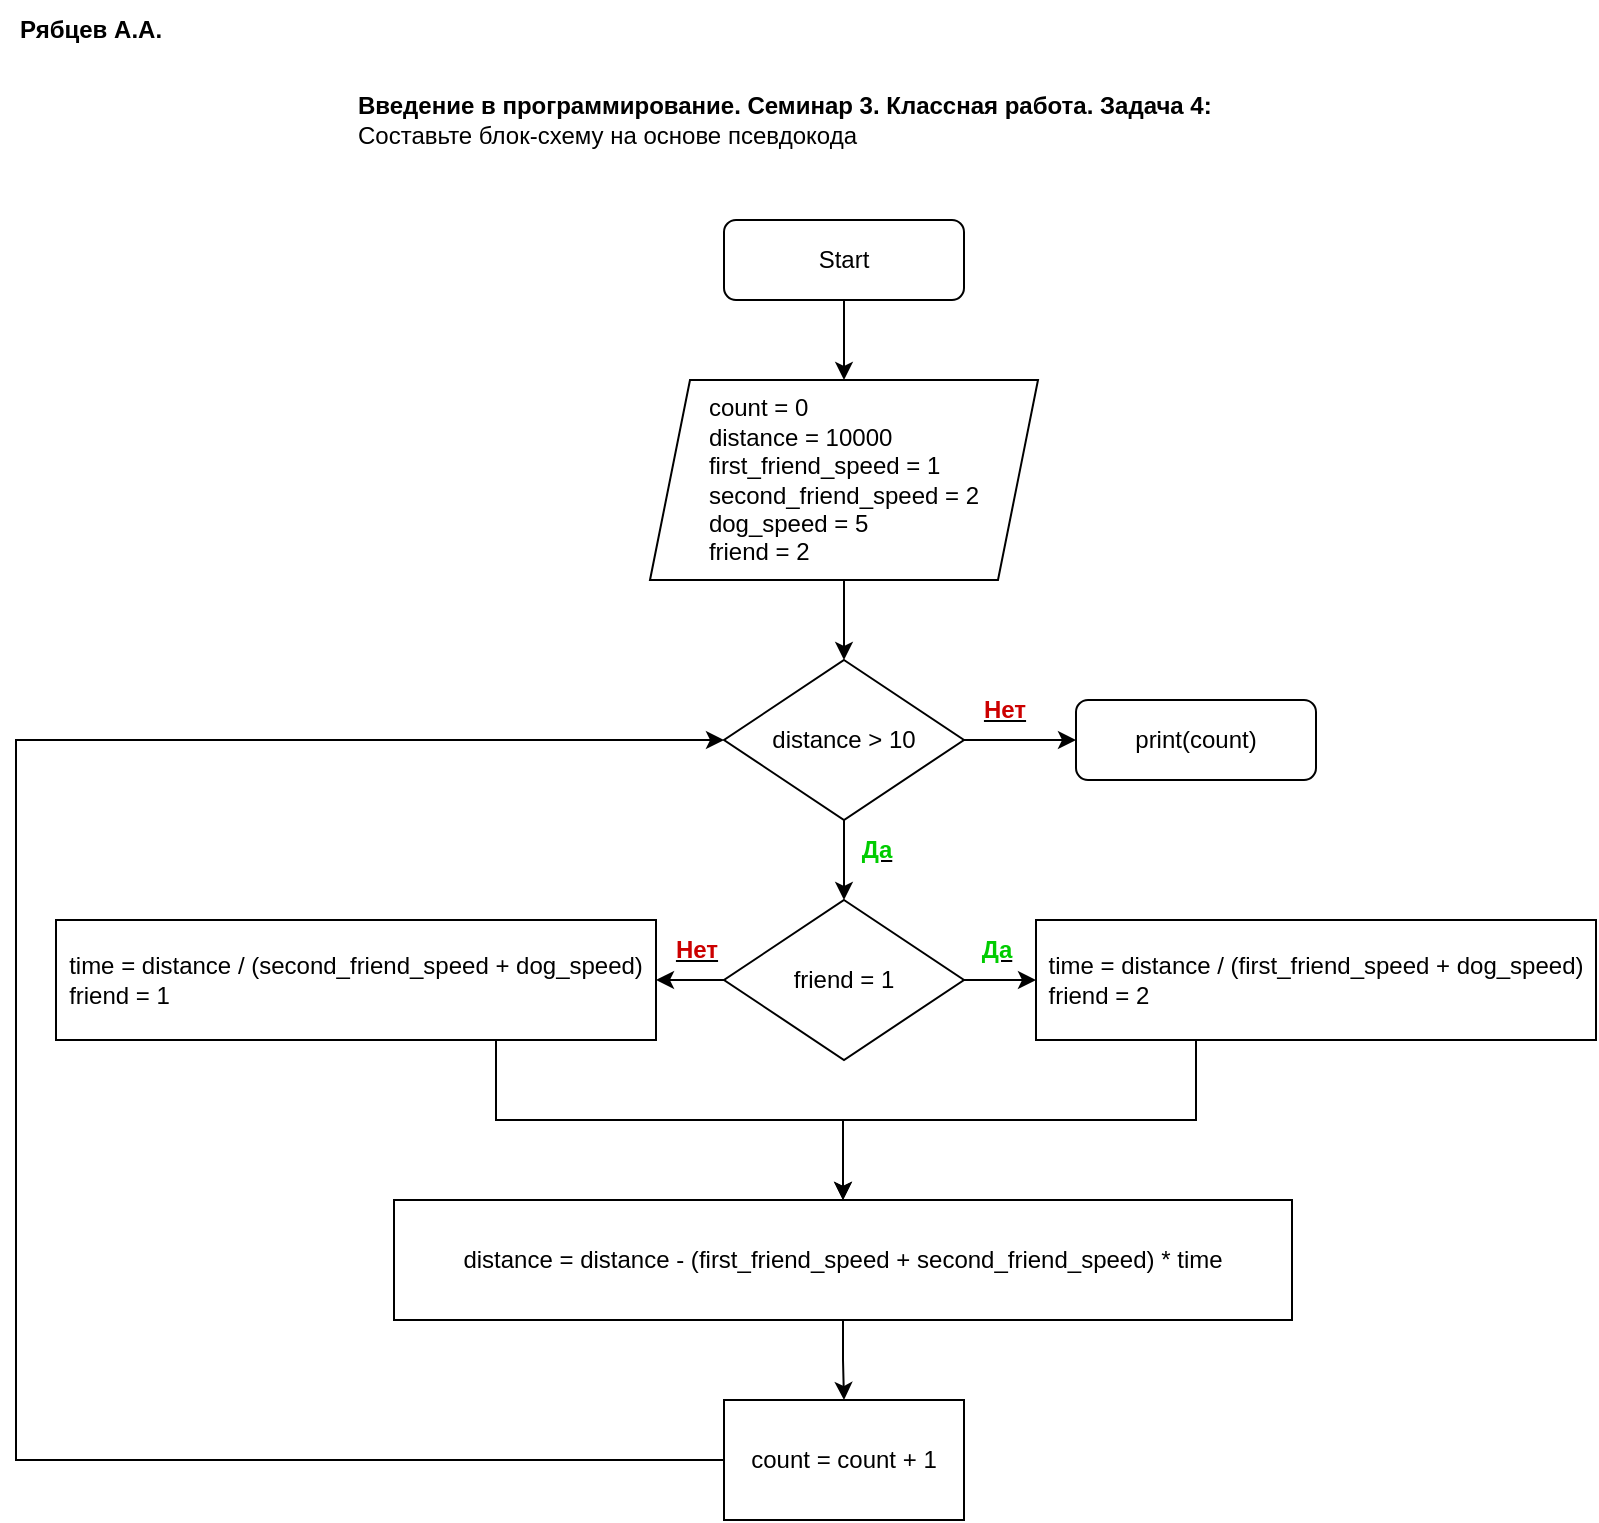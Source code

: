 <mxfile version="20.7.2" type="github">
  <diagram id="C5RBs43oDa-KdzZeNtuy" name="Page-1">
    <mxGraphModel dx="2074" dy="1116" grid="1" gridSize="10" guides="1" tooltips="1" connect="1" arrows="1" fold="1" page="1" pageScale="1" pageWidth="827" pageHeight="1169" math="0" shadow="0">
      <root>
        <mxCell id="WIyWlLk6GJQsqaUBKTNV-0" />
        <mxCell id="WIyWlLk6GJQsqaUBKTNV-1" parent="WIyWlLk6GJQsqaUBKTNV-0" />
        <mxCell id="3aKa_WKCUBxdol2h5LOq-13" value="" style="edgeStyle=orthogonalEdgeStyle;rounded=0;orthogonalLoop=1;jettySize=auto;html=1;" parent="WIyWlLk6GJQsqaUBKTNV-1" source="5Rgdo_TbM8ZFMw4HnDZ8-20" target="5Rgdo_TbM8ZFMw4HnDZ8-23" edge="1">
          <mxGeometry relative="1" as="geometry" />
        </mxCell>
        <mxCell id="5Rgdo_TbM8ZFMw4HnDZ8-20" value="Start" style="rounded=1;whiteSpace=wrap;html=1;fontSize=12;glass=0;strokeWidth=1;shadow=0;" parent="WIyWlLk6GJQsqaUBKTNV-1" vertex="1">
          <mxGeometry x="374" y="120" width="120" height="40" as="geometry" />
        </mxCell>
        <mxCell id="5Rgdo_TbM8ZFMw4HnDZ8-21" value="print(count)" style="rounded=1;whiteSpace=wrap;html=1;fontSize=12;glass=0;strokeWidth=1;shadow=0;" parent="WIyWlLk6GJQsqaUBKTNV-1" vertex="1">
          <mxGeometry x="550" y="360" width="120" height="40" as="geometry" />
        </mxCell>
        <mxCell id="3aKa_WKCUBxdol2h5LOq-14" value="" style="edgeStyle=orthogonalEdgeStyle;rounded=0;orthogonalLoop=1;jettySize=auto;html=1;" parent="WIyWlLk6GJQsqaUBKTNV-1" source="5Rgdo_TbM8ZFMw4HnDZ8-23" target="5Rgdo_TbM8ZFMw4HnDZ8-30" edge="1">
          <mxGeometry relative="1" as="geometry" />
        </mxCell>
        <mxCell id="5Rgdo_TbM8ZFMw4HnDZ8-23" value="&lt;div style=&quot;text-align: justify;&quot;&gt;count = 0&lt;/div&gt;&lt;div style=&quot;text-align: justify;&quot;&gt;distance = 10000&lt;/div&gt;&lt;div style=&quot;text-align: justify;&quot;&gt;first_friend_speed = 1&lt;/div&gt;&lt;div style=&quot;text-align: justify;&quot;&gt;second_friend_speed = 2&lt;br&gt;&lt;/div&gt;&lt;div style=&quot;text-align: justify;&quot;&gt;dog_speed = 5&lt;/div&gt;&lt;div style=&quot;text-align: justify;&quot;&gt;friend = 2&lt;/div&gt;" style="shape=parallelogram;perimeter=parallelogramPerimeter;whiteSpace=wrap;html=1;fixedSize=1;" parent="WIyWlLk6GJQsqaUBKTNV-1" vertex="1">
          <mxGeometry x="337" y="200" width="194" height="100" as="geometry" />
        </mxCell>
        <mxCell id="5Rgdo_TbM8ZFMw4HnDZ8-27" value="&lt;b&gt;Введение в программирование. Семинар 3. Классная работа. Задача 4:&lt;br&gt;&lt;/b&gt;&lt;div&gt;Составьте блок-схему на основе псевдокода&lt;br&gt;&lt;/div&gt;" style="text;html=1;align=left;verticalAlign=middle;resizable=0;points=[];autosize=1;strokeColor=none;fillColor=none;" parent="WIyWlLk6GJQsqaUBKTNV-1" vertex="1">
          <mxGeometry x="189" y="50" width="450" height="40" as="geometry" />
        </mxCell>
        <mxCell id="5Rgdo_TbM8ZFMw4HnDZ8-29" value="" style="edgeStyle=orthogonalEdgeStyle;rounded=0;orthogonalLoop=1;jettySize=auto;html=1;" parent="WIyWlLk6GJQsqaUBKTNV-1" source="5Rgdo_TbM8ZFMw4HnDZ8-30" target="5Rgdo_TbM8ZFMw4HnDZ8-21" edge="1">
          <mxGeometry relative="1" as="geometry" />
        </mxCell>
        <mxCell id="3aKa_WKCUBxdol2h5LOq-15" value="" style="edgeStyle=orthogonalEdgeStyle;rounded=0;orthogonalLoop=1;jettySize=auto;html=1;" parent="WIyWlLk6GJQsqaUBKTNV-1" source="5Rgdo_TbM8ZFMw4HnDZ8-30" target="3aKa_WKCUBxdol2h5LOq-7" edge="1">
          <mxGeometry relative="1" as="geometry" />
        </mxCell>
        <mxCell id="5Rgdo_TbM8ZFMw4HnDZ8-30" value="distance &amp;gt; 10" style="rhombus;whiteSpace=wrap;html=1;" parent="WIyWlLk6GJQsqaUBKTNV-1" vertex="1">
          <mxGeometry x="374" y="340" width="120" height="80" as="geometry" />
        </mxCell>
        <mxCell id="5Rgdo_TbM8ZFMw4HnDZ8-43" value="" style="edgeStyle=orthogonalEdgeStyle;rounded=0;orthogonalLoop=1;jettySize=auto;html=1;" parent="WIyWlLk6GJQsqaUBKTNV-1" source="5Rgdo_TbM8ZFMw4HnDZ8-36" target="5Rgdo_TbM8ZFMw4HnDZ8-39" edge="1">
          <mxGeometry relative="1" as="geometry" />
        </mxCell>
        <mxCell id="5Rgdo_TbM8ZFMw4HnDZ8-36" value="distance = distance - (&lt;span style=&quot;text-align: left;&quot;&gt;first_friend_speed +&amp;nbsp;&lt;/span&gt;&lt;span style=&quot;text-align: left;&quot;&gt;second_friend_speed) * time&lt;/span&gt;" style="rounded=0;whiteSpace=wrap;html=1;" parent="WIyWlLk6GJQsqaUBKTNV-1" vertex="1">
          <mxGeometry x="209" y="610" width="449" height="60" as="geometry" />
        </mxCell>
        <mxCell id="5Rgdo_TbM8ZFMw4HnDZ8-38" value="&lt;b&gt;Рябцев А.А.&lt;/b&gt;" style="text;html=1;align=left;verticalAlign=middle;resizable=0;points=[];autosize=1;strokeColor=none;fillColor=none;" parent="WIyWlLk6GJQsqaUBKTNV-1" vertex="1">
          <mxGeometry x="20" y="10" width="90" height="30" as="geometry" />
        </mxCell>
        <mxCell id="5Rgdo_TbM8ZFMw4HnDZ8-42" style="edgeStyle=orthogonalEdgeStyle;rounded=0;orthogonalLoop=1;jettySize=auto;html=1;entryX=0;entryY=0.5;entryDx=0;entryDy=0;exitX=0;exitY=0.5;exitDx=0;exitDy=0;exitPerimeter=0;" parent="WIyWlLk6GJQsqaUBKTNV-1" source="5Rgdo_TbM8ZFMw4HnDZ8-39" target="5Rgdo_TbM8ZFMw4HnDZ8-30" edge="1">
          <mxGeometry relative="1" as="geometry">
            <Array as="points">
              <mxPoint x="20" y="740" />
              <mxPoint x="20" y="380" />
            </Array>
          </mxGeometry>
        </mxCell>
        <mxCell id="5Rgdo_TbM8ZFMw4HnDZ8-39" value="count = count + 1" style="rounded=0;whiteSpace=wrap;html=1;" parent="WIyWlLk6GJQsqaUBKTNV-1" vertex="1">
          <mxGeometry x="374" y="710" width="120" height="60" as="geometry" />
        </mxCell>
        <mxCell id="3aKa_WKCUBxdol2h5LOq-11" style="edgeStyle=orthogonalEdgeStyle;rounded=0;orthogonalLoop=1;jettySize=auto;html=1;entryX=0.5;entryY=0;entryDx=0;entryDy=0;" parent="WIyWlLk6GJQsqaUBKTNV-1" source="3aKa_WKCUBxdol2h5LOq-2" target="5Rgdo_TbM8ZFMw4HnDZ8-36" edge="1">
          <mxGeometry relative="1" as="geometry">
            <Array as="points">
              <mxPoint x="260" y="570" />
              <mxPoint x="434" y="570" />
            </Array>
          </mxGeometry>
        </mxCell>
        <mxCell id="3aKa_WKCUBxdol2h5LOq-2" value="&lt;div style=&quot;border-color: var(--border-color); text-align: left;&quot;&gt;&lt;span style=&quot;border-color: var(--border-color); background-color: initial;&quot;&gt;time = distance / (&lt;/span&gt;&lt;span style=&quot;border-color: var(--border-color); background-color: initial;&quot;&gt;second_friend_speed + dog_speed)&lt;/span&gt;&lt;/div&gt;&lt;span style=&quot;border-color: var(--border-color);&quot;&gt;&lt;div style=&quot;border-color: var(--border-color); text-align: left;&quot;&gt;&lt;span style=&quot;border-color: var(--border-color); background-color: initial;&quot;&gt;friend = 1&lt;/span&gt;&lt;/div&gt;&lt;/span&gt;" style="rounded=0;whiteSpace=wrap;html=1;" parent="WIyWlLk6GJQsqaUBKTNV-1" vertex="1">
          <mxGeometry x="40" y="470" width="300" height="60" as="geometry" />
        </mxCell>
        <mxCell id="3aKa_WKCUBxdol2h5LOq-9" value="" style="edgeStyle=orthogonalEdgeStyle;rounded=0;orthogonalLoop=1;jettySize=auto;html=1;" parent="WIyWlLk6GJQsqaUBKTNV-1" source="3aKa_WKCUBxdol2h5LOq-7" target="3aKa_WKCUBxdol2h5LOq-8" edge="1">
          <mxGeometry relative="1" as="geometry" />
        </mxCell>
        <mxCell id="3aKa_WKCUBxdol2h5LOq-10" value="" style="edgeStyle=orthogonalEdgeStyle;rounded=0;orthogonalLoop=1;jettySize=auto;html=1;" parent="WIyWlLk6GJQsqaUBKTNV-1" source="3aKa_WKCUBxdol2h5LOq-7" target="3aKa_WKCUBxdol2h5LOq-2" edge="1">
          <mxGeometry relative="1" as="geometry" />
        </mxCell>
        <mxCell id="3aKa_WKCUBxdol2h5LOq-7" value="friend = 1" style="rhombus;whiteSpace=wrap;html=1;" parent="WIyWlLk6GJQsqaUBKTNV-1" vertex="1">
          <mxGeometry x="374" y="460" width="120" height="80" as="geometry" />
        </mxCell>
        <mxCell id="3aKa_WKCUBxdol2h5LOq-12" style="edgeStyle=orthogonalEdgeStyle;rounded=0;orthogonalLoop=1;jettySize=auto;html=1;entryX=0.5;entryY=0;entryDx=0;entryDy=0;" parent="WIyWlLk6GJQsqaUBKTNV-1" source="3aKa_WKCUBxdol2h5LOq-8" target="5Rgdo_TbM8ZFMw4HnDZ8-36" edge="1">
          <mxGeometry relative="1" as="geometry">
            <Array as="points">
              <mxPoint x="610" y="570" />
              <mxPoint x="434" y="570" />
            </Array>
          </mxGeometry>
        </mxCell>
        <mxCell id="3aKa_WKCUBxdol2h5LOq-8" value="&lt;div style=&quot;text-align: left;&quot;&gt;&lt;span style=&quot;background-color: initial;&quot;&gt;time = distance / (&lt;/span&gt;&lt;span style=&quot;background-color: initial;&quot;&gt;first_friend_speed + dog_speed)&lt;/span&gt;&lt;/div&gt;&lt;span style=&quot;&quot;&gt;&lt;div style=&quot;text-align: left;&quot;&gt;&lt;span style=&quot;background-color: initial;&quot;&gt;friend = 2&lt;/span&gt;&lt;/div&gt;&lt;/span&gt;" style="rounded=0;whiteSpace=wrap;html=1;" parent="WIyWlLk6GJQsqaUBKTNV-1" vertex="1">
          <mxGeometry x="530" y="470" width="280" height="60" as="geometry" />
        </mxCell>
        <mxCell id="IB8hdY6wW_iwLdXikPpK-0" value="&lt;b&gt;&lt;u&gt;&lt;font color=&quot;#00cc00&quot;&gt;Да&lt;/font&gt;&lt;/u&gt;&lt;/b&gt;" style="text;html=1;align=center;verticalAlign=middle;resizable=0;points=[];autosize=1;strokeColor=none;fillColor=none;" vertex="1" parent="WIyWlLk6GJQsqaUBKTNV-1">
          <mxGeometry x="490" y="470" width="40" height="30" as="geometry" />
        </mxCell>
        <mxCell id="IB8hdY6wW_iwLdXikPpK-1" value="&lt;b&gt;&lt;u&gt;&lt;font color=&quot;#cc0000&quot;&gt;Нет&lt;/font&gt;&lt;/u&gt;&lt;/b&gt;" style="text;html=1;align=center;verticalAlign=middle;resizable=0;points=[];autosize=1;strokeColor=none;fillColor=none;" vertex="1" parent="WIyWlLk6GJQsqaUBKTNV-1">
          <mxGeometry x="494" y="350" width="40" height="30" as="geometry" />
        </mxCell>
        <mxCell id="IB8hdY6wW_iwLdXikPpK-2" value="&lt;b&gt;&lt;u&gt;&lt;font color=&quot;#00cc00&quot;&gt;Да&lt;/font&gt;&lt;/u&gt;&lt;/b&gt;" style="text;html=1;align=center;verticalAlign=middle;resizable=0;points=[];autosize=1;strokeColor=none;fillColor=none;" vertex="1" parent="WIyWlLk6GJQsqaUBKTNV-1">
          <mxGeometry x="430" y="420" width="40" height="30" as="geometry" />
        </mxCell>
        <mxCell id="IB8hdY6wW_iwLdXikPpK-3" value="&lt;b&gt;&lt;u&gt;&lt;font color=&quot;#cc0000&quot;&gt;Нет&lt;/font&gt;&lt;/u&gt;&lt;/b&gt;" style="text;html=1;align=center;verticalAlign=middle;resizable=0;points=[];autosize=1;strokeColor=none;fillColor=none;" vertex="1" parent="WIyWlLk6GJQsqaUBKTNV-1">
          <mxGeometry x="340" y="470" width="40" height="30" as="geometry" />
        </mxCell>
      </root>
    </mxGraphModel>
  </diagram>
</mxfile>

